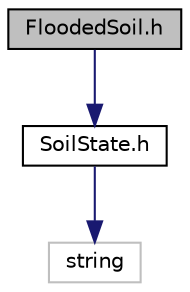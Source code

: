 digraph "FloodedSoil.h"
{
 // LATEX_PDF_SIZE
  edge [fontname="Helvetica",fontsize="10",labelfontname="Helvetica",labelfontsize="10"];
  node [fontname="Helvetica",fontsize="10",shape=record];
  Node1 [label="FloodedSoil.h",height=0.2,width=0.4,color="black", fillcolor="grey75", style="filled", fontcolor="black",tooltip="Class definition for Component 2 - State (ConcreteState)"];
  Node1 -> Node2 [color="midnightblue",fontsize="10",style="solid",fontname="Helvetica"];
  Node2 [label="SoilState.h",height=0.2,width=0.4,color="black", fillcolor="white", style="filled",URL="$SoilState_8h.html",tooltip="Class definition for Component 2 - State (State)"];
  Node2 -> Node3 [color="midnightblue",fontsize="10",style="solid",fontname="Helvetica"];
  Node3 [label="string",height=0.2,width=0.4,color="grey75", fillcolor="white", style="filled",tooltip=" "];
}

